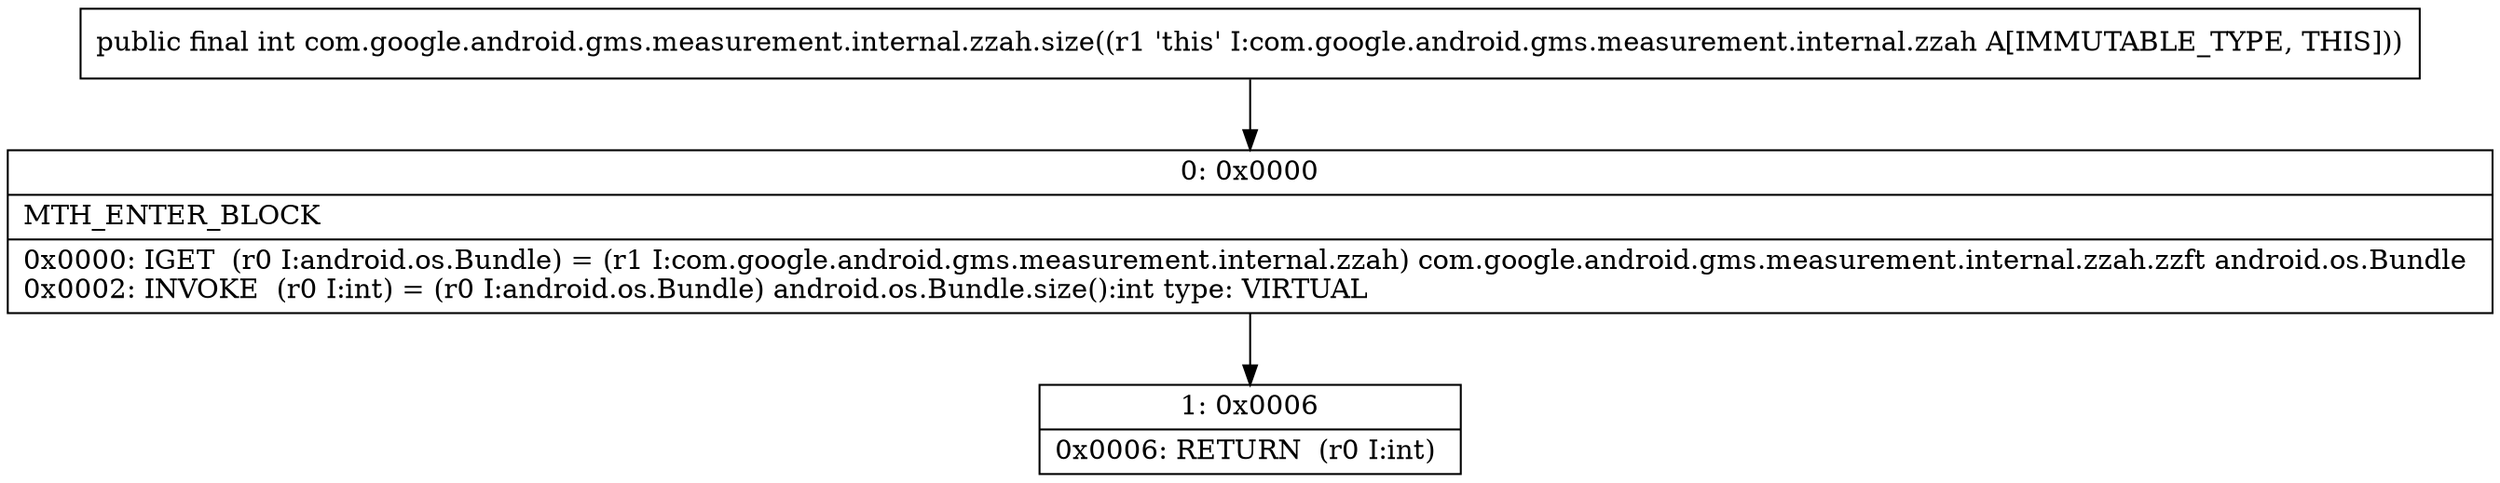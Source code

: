 digraph "CFG forcom.google.android.gms.measurement.internal.zzah.size()I" {
Node_0 [shape=record,label="{0\:\ 0x0000|MTH_ENTER_BLOCK\l|0x0000: IGET  (r0 I:android.os.Bundle) = (r1 I:com.google.android.gms.measurement.internal.zzah) com.google.android.gms.measurement.internal.zzah.zzft android.os.Bundle \l0x0002: INVOKE  (r0 I:int) = (r0 I:android.os.Bundle) android.os.Bundle.size():int type: VIRTUAL \l}"];
Node_1 [shape=record,label="{1\:\ 0x0006|0x0006: RETURN  (r0 I:int) \l}"];
MethodNode[shape=record,label="{public final int com.google.android.gms.measurement.internal.zzah.size((r1 'this' I:com.google.android.gms.measurement.internal.zzah A[IMMUTABLE_TYPE, THIS])) }"];
MethodNode -> Node_0;
Node_0 -> Node_1;
}

